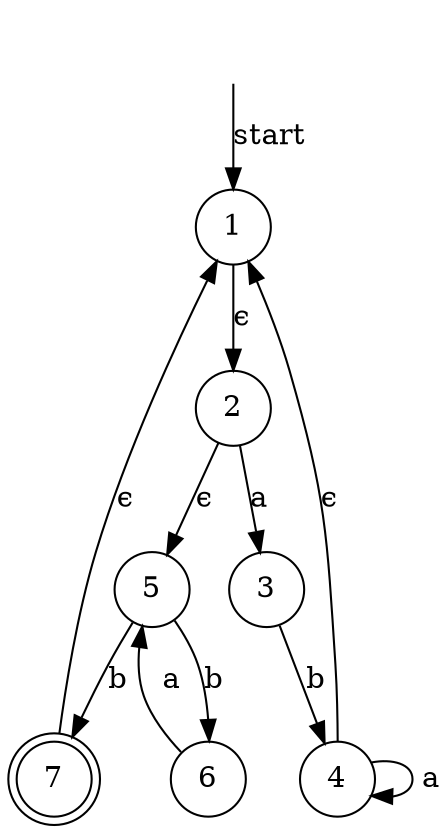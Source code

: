 digraph enfa {
    "" [shape=none]
    1,2,3,4,5,6 [shape=circle]
    7 [shape=doublecircle]

    "" -> 1 [label=start]
    1 -> 2 [label=ϵ]
    2 -> 5 [label=ϵ]
    2 -> 3 [label=a]
    3 -> 4 [label=b]
    4 -> 1 [label=ϵ]
    4 -> 4 [label=" a"]
    5 -> 6 [label="b"]
    5 -> 7 [label=b]
    6 -> 5 [label="  a "]
    7 -> 1 [label=ϵ]
}

/*
#states
s1
s2
s3
s4
s5
s6
s7
#initial
s1
#accepting
s7
#alphabet
a
b
#transitions
s1:$>s2
s2:$>s5
s5:b>s7
s7:$>s1
s5:b>s6
s6:a>s5
s2:a>s3
s3:b>s4
s4:$>s1
s4:a>s4

*/
